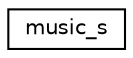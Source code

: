 digraph "Graphical Class Hierarchy"
{
 // LATEX_PDF_SIZE
  edge [fontname="Helvetica",fontsize="10",labelfontname="Helvetica",labelfontsize="10"];
  node [fontname="Helvetica",fontsize="10",shape=record];
  rankdir="LR";
  Node0 [label="music_s",height=0.2,width=0.4,color="black", fillcolor="white", style="filled",URL="$structmusic__s.html",tooltip=" "];
}
